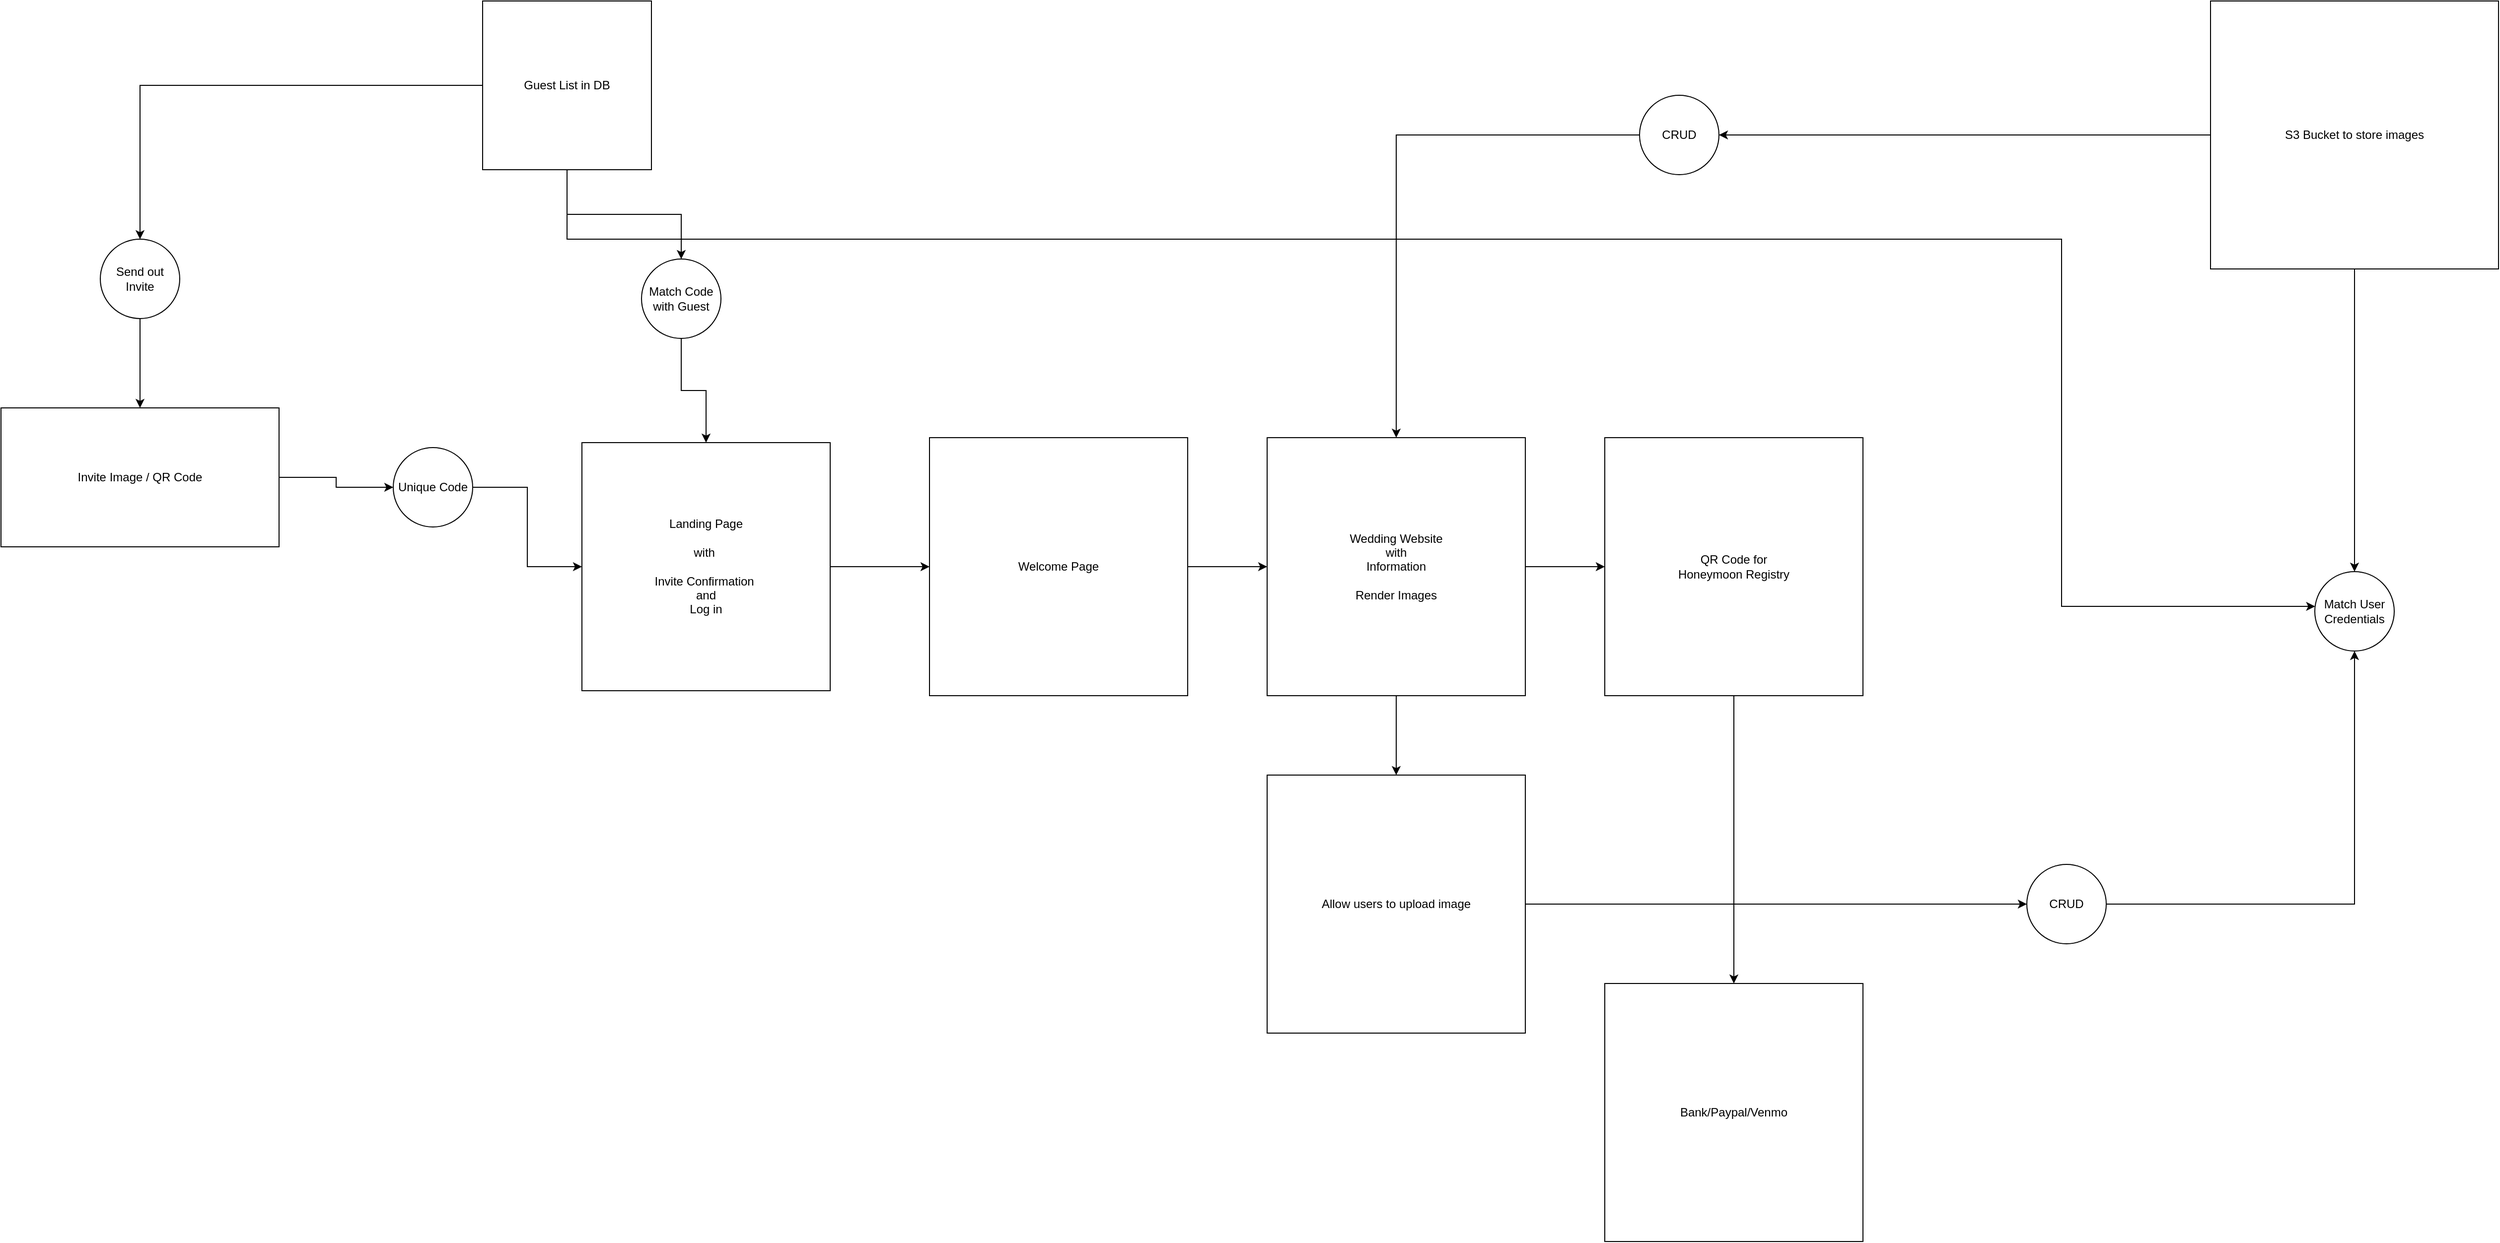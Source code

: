 <mxfile version="22.1.5" type="github">
  <diagram name="Page-1" id="B-IUG-HJ5yhlzBLEB0xl">
    <mxGraphModel dx="1634" dy="902" grid="1" gridSize="10" guides="1" tooltips="1" connect="1" arrows="1" fold="1" page="1" pageScale="1" pageWidth="850" pageHeight="1100" math="0" shadow="0">
      <root>
        <mxCell id="0" />
        <mxCell id="1" parent="0" />
        <mxCell id="3baLyf1vGUaQpCWa6eFp-4" value="" style="edgeStyle=orthogonalEdgeStyle;rounded=0;orthogonalLoop=1;jettySize=auto;html=1;" edge="1" parent="1" source="3baLyf1vGUaQpCWa6eFp-1" target="3baLyf1vGUaQpCWa6eFp-2">
          <mxGeometry relative="1" as="geometry" />
        </mxCell>
        <mxCell id="3baLyf1vGUaQpCWa6eFp-1" value="Landing Page&lt;br&gt;&lt;br&gt;with&amp;nbsp;&lt;br&gt;&lt;br&gt;Invite Confirmation&amp;nbsp;&lt;br&gt;and&lt;br&gt;Log in" style="whiteSpace=wrap;html=1;aspect=fixed;" vertex="1" parent="1">
          <mxGeometry x="590" y="475" width="250" height="250" as="geometry" />
        </mxCell>
        <mxCell id="3baLyf1vGUaQpCWa6eFp-6" value="" style="edgeStyle=orthogonalEdgeStyle;rounded=0;orthogonalLoop=1;jettySize=auto;html=1;" edge="1" parent="1" source="3baLyf1vGUaQpCWa6eFp-2" target="3baLyf1vGUaQpCWa6eFp-5">
          <mxGeometry relative="1" as="geometry" />
        </mxCell>
        <mxCell id="3baLyf1vGUaQpCWa6eFp-2" value="Welcome Page" style="whiteSpace=wrap;html=1;aspect=fixed;" vertex="1" parent="1">
          <mxGeometry x="940" y="470" width="260" height="260" as="geometry" />
        </mxCell>
        <mxCell id="3baLyf1vGUaQpCWa6eFp-23" value="" style="edgeStyle=orthogonalEdgeStyle;rounded=0;orthogonalLoop=1;jettySize=auto;html=1;" edge="1" parent="1" source="3baLyf1vGUaQpCWa6eFp-5" target="3baLyf1vGUaQpCWa6eFp-22">
          <mxGeometry relative="1" as="geometry" />
        </mxCell>
        <mxCell id="3baLyf1vGUaQpCWa6eFp-39" value="" style="edgeStyle=orthogonalEdgeStyle;rounded=0;orthogonalLoop=1;jettySize=auto;html=1;" edge="1" parent="1" source="3baLyf1vGUaQpCWa6eFp-5" target="3baLyf1vGUaQpCWa6eFp-38">
          <mxGeometry relative="1" as="geometry" />
        </mxCell>
        <mxCell id="3baLyf1vGUaQpCWa6eFp-5" value="Wedding Website&lt;br&gt;with&lt;br&gt;Information&lt;br&gt;&lt;br&gt;Render Images" style="whiteSpace=wrap;html=1;aspect=fixed;" vertex="1" parent="1">
          <mxGeometry x="1280" y="470" width="260" height="260" as="geometry" />
        </mxCell>
        <mxCell id="3baLyf1vGUaQpCWa6eFp-8" style="edgeStyle=orthogonalEdgeStyle;rounded=0;orthogonalLoop=1;jettySize=auto;html=1;" edge="1" parent="1" source="3baLyf1vGUaQpCWa6eFp-7" target="3baLyf1vGUaQpCWa6eFp-11">
          <mxGeometry relative="1" as="geometry">
            <mxPoint x="145" y="310" as="targetPoint" />
          </mxGeometry>
        </mxCell>
        <mxCell id="3baLyf1vGUaQpCWa6eFp-20" value="" style="edgeStyle=orthogonalEdgeStyle;rounded=0;orthogonalLoop=1;jettySize=auto;html=1;" edge="1" parent="1" source="3baLyf1vGUaQpCWa6eFp-7" target="3baLyf1vGUaQpCWa6eFp-19">
          <mxGeometry relative="1" as="geometry" />
        </mxCell>
        <mxCell id="3baLyf1vGUaQpCWa6eFp-28" style="edgeStyle=orthogonalEdgeStyle;rounded=0;orthogonalLoop=1;jettySize=auto;html=1;" edge="1" parent="1" source="3baLyf1vGUaQpCWa6eFp-7" target="3baLyf1vGUaQpCWa6eFp-29">
          <mxGeometry relative="1" as="geometry">
            <mxPoint x="1811.765" y="590" as="targetPoint" />
            <Array as="points">
              <mxPoint x="575" y="270" />
              <mxPoint x="2080" y="270" />
              <mxPoint x="2080" y="640" />
            </Array>
          </mxGeometry>
        </mxCell>
        <mxCell id="3baLyf1vGUaQpCWa6eFp-7" value="Guest List in DB" style="whiteSpace=wrap;html=1;aspect=fixed;" vertex="1" parent="1">
          <mxGeometry x="490" y="30" width="170" height="170" as="geometry" />
        </mxCell>
        <mxCell id="3baLyf1vGUaQpCWa6eFp-13" value="" style="edgeStyle=orthogonalEdgeStyle;rounded=0;orthogonalLoop=1;jettySize=auto;html=1;" edge="1" parent="1" source="3baLyf1vGUaQpCWa6eFp-11" target="3baLyf1vGUaQpCWa6eFp-12">
          <mxGeometry relative="1" as="geometry" />
        </mxCell>
        <mxCell id="3baLyf1vGUaQpCWa6eFp-11" value="Send out Invite" style="ellipse;whiteSpace=wrap;html=1;aspect=fixed;" vertex="1" parent="1">
          <mxGeometry x="105" y="270" width="80" height="80" as="geometry" />
        </mxCell>
        <mxCell id="3baLyf1vGUaQpCWa6eFp-17" value="" style="edgeStyle=orthogonalEdgeStyle;rounded=0;orthogonalLoop=1;jettySize=auto;html=1;" edge="1" parent="1" source="3baLyf1vGUaQpCWa6eFp-12" target="3baLyf1vGUaQpCWa6eFp-16">
          <mxGeometry relative="1" as="geometry" />
        </mxCell>
        <mxCell id="3baLyf1vGUaQpCWa6eFp-12" value="Invite Image / QR Code" style="whiteSpace=wrap;html=1;" vertex="1" parent="1">
          <mxGeometry x="5" y="440" width="280" height="140" as="geometry" />
        </mxCell>
        <mxCell id="3baLyf1vGUaQpCWa6eFp-18" value="" style="edgeStyle=orthogonalEdgeStyle;rounded=0;orthogonalLoop=1;jettySize=auto;html=1;" edge="1" parent="1" source="3baLyf1vGUaQpCWa6eFp-16" target="3baLyf1vGUaQpCWa6eFp-1">
          <mxGeometry relative="1" as="geometry" />
        </mxCell>
        <mxCell id="3baLyf1vGUaQpCWa6eFp-16" value="Unique Code" style="ellipse;whiteSpace=wrap;html=1;aspect=fixed;" vertex="1" parent="1">
          <mxGeometry x="400" y="480" width="80" height="80" as="geometry" />
        </mxCell>
        <mxCell id="3baLyf1vGUaQpCWa6eFp-21" value="" style="edgeStyle=orthogonalEdgeStyle;rounded=0;orthogonalLoop=1;jettySize=auto;html=1;" edge="1" parent="1" source="3baLyf1vGUaQpCWa6eFp-19" target="3baLyf1vGUaQpCWa6eFp-1">
          <mxGeometry relative="1" as="geometry" />
        </mxCell>
        <mxCell id="3baLyf1vGUaQpCWa6eFp-19" value="Match Code with Guest" style="ellipse;whiteSpace=wrap;html=1;" vertex="1" parent="1">
          <mxGeometry x="650" y="290" width="80" height="80" as="geometry" />
        </mxCell>
        <mxCell id="3baLyf1vGUaQpCWa6eFp-25" value="" style="edgeStyle=orthogonalEdgeStyle;rounded=0;orthogonalLoop=1;jettySize=auto;html=1;" edge="1" parent="1" source="3baLyf1vGUaQpCWa6eFp-22" target="3baLyf1vGUaQpCWa6eFp-24">
          <mxGeometry relative="1" as="geometry" />
        </mxCell>
        <mxCell id="3baLyf1vGUaQpCWa6eFp-22" value="Allow users to upload image" style="whiteSpace=wrap;html=1;aspect=fixed;" vertex="1" parent="1">
          <mxGeometry x="1280" y="810" width="260" height="260" as="geometry" />
        </mxCell>
        <mxCell id="3baLyf1vGUaQpCWa6eFp-31" style="edgeStyle=orthogonalEdgeStyle;rounded=0;orthogonalLoop=1;jettySize=auto;html=1;entryX=0.5;entryY=1;entryDx=0;entryDy=0;" edge="1" parent="1" source="3baLyf1vGUaQpCWa6eFp-24" target="3baLyf1vGUaQpCWa6eFp-29">
          <mxGeometry relative="1" as="geometry" />
        </mxCell>
        <mxCell id="3baLyf1vGUaQpCWa6eFp-24" value="CRUD" style="ellipse;whiteSpace=wrap;html=1;" vertex="1" parent="1">
          <mxGeometry x="2045" y="900" width="80" height="80" as="geometry" />
        </mxCell>
        <mxCell id="3baLyf1vGUaQpCWa6eFp-30" style="edgeStyle=orthogonalEdgeStyle;rounded=0;orthogonalLoop=1;jettySize=auto;html=1;entryX=0.5;entryY=0;entryDx=0;entryDy=0;" edge="1" parent="1" source="3baLyf1vGUaQpCWa6eFp-26" target="3baLyf1vGUaQpCWa6eFp-29">
          <mxGeometry relative="1" as="geometry" />
        </mxCell>
        <mxCell id="3baLyf1vGUaQpCWa6eFp-34" value="" style="edgeStyle=orthogonalEdgeStyle;rounded=0;orthogonalLoop=1;jettySize=auto;html=1;entryX=1;entryY=0.5;entryDx=0;entryDy=0;" edge="1" parent="1" source="3baLyf1vGUaQpCWa6eFp-26" target="3baLyf1vGUaQpCWa6eFp-33">
          <mxGeometry relative="1" as="geometry">
            <mxPoint x="2045" y="170" as="targetPoint" />
          </mxGeometry>
        </mxCell>
        <mxCell id="3baLyf1vGUaQpCWa6eFp-26" value="S3 Bucket to store images" style="whiteSpace=wrap;html=1;" vertex="1" parent="1">
          <mxGeometry x="2230" y="30" width="290" height="270" as="geometry" />
        </mxCell>
        <mxCell id="3baLyf1vGUaQpCWa6eFp-29" value="Match User Credentials" style="ellipse;whiteSpace=wrap;html=1;aspect=fixed;" vertex="1" parent="1">
          <mxGeometry x="2335.005" y="605" width="80" height="80" as="geometry" />
        </mxCell>
        <mxCell id="3baLyf1vGUaQpCWa6eFp-35" style="edgeStyle=orthogonalEdgeStyle;rounded=0;orthogonalLoop=1;jettySize=auto;html=1;entryX=0.5;entryY=0;entryDx=0;entryDy=0;" edge="1" parent="1" source="3baLyf1vGUaQpCWa6eFp-33" target="3baLyf1vGUaQpCWa6eFp-5">
          <mxGeometry relative="1" as="geometry" />
        </mxCell>
        <mxCell id="3baLyf1vGUaQpCWa6eFp-33" value="CRUD" style="ellipse;whiteSpace=wrap;html=1;" vertex="1" parent="1">
          <mxGeometry x="1655" y="125" width="80" height="80" as="geometry" />
        </mxCell>
        <mxCell id="3baLyf1vGUaQpCWa6eFp-45" value="" style="edgeStyle=orthogonalEdgeStyle;rounded=0;orthogonalLoop=1;jettySize=auto;html=1;" edge="1" parent="1" source="3baLyf1vGUaQpCWa6eFp-38" target="3baLyf1vGUaQpCWa6eFp-44">
          <mxGeometry relative="1" as="geometry" />
        </mxCell>
        <mxCell id="3baLyf1vGUaQpCWa6eFp-38" value="QR Code for &lt;br&gt;Honeymoon Registry" style="whiteSpace=wrap;html=1;aspect=fixed;" vertex="1" parent="1">
          <mxGeometry x="1620" y="470" width="260" height="260" as="geometry" />
        </mxCell>
        <mxCell id="3baLyf1vGUaQpCWa6eFp-44" value="Bank/Paypal/Venmo" style="whiteSpace=wrap;html=1;aspect=fixed;" vertex="1" parent="1">
          <mxGeometry x="1620" y="1020" width="260" height="260" as="geometry" />
        </mxCell>
      </root>
    </mxGraphModel>
  </diagram>
</mxfile>
